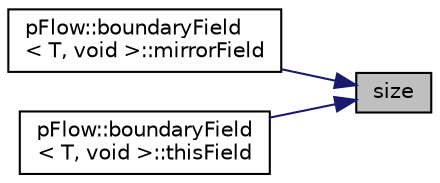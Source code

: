 digraph "size"
{
 // LATEX_PDF_SIZE
  edge [fontname="Helvetica",fontsize="10",labelfontname="Helvetica",labelfontsize="10"];
  node [fontname="Helvetica",fontsize="10",shape=record];
  rankdir="RL";
  Node1 [label="size",height=0.2,width=0.4,color="black", fillcolor="grey75", style="filled", fontcolor="black",tooltip=" "];
  Node1 -> Node2 [dir="back",color="midnightblue",fontsize="10",style="solid",fontname="Helvetica"];
  Node2 [label="pFlow::boundaryField\l\< T, void \>::mirrorField",height=0.2,width=0.4,color="black", fillcolor="white", style="filled",URL="$classpFlow_1_1boundaryField.html#ae90a712a3bd026b577e7b8fcb431f000",tooltip=" "];
  Node1 -> Node3 [dir="back",color="midnightblue",fontsize="10",style="solid",fontname="Helvetica"];
  Node3 [label="pFlow::boundaryField\l\< T, void \>::thisField",height=0.2,width=0.4,color="black", fillcolor="white", style="filled",URL="$classpFlow_1_1boundaryField.html#a84309c88099d4b28c2eb7e6ac7592f99",tooltip=" "];
}
